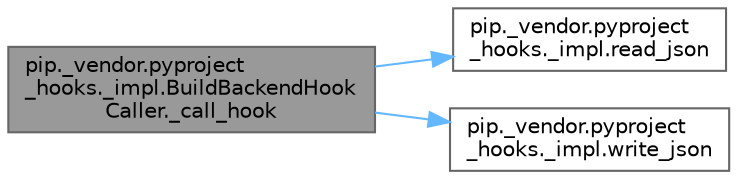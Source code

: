 digraph "pip._vendor.pyproject_hooks._impl.BuildBackendHookCaller._call_hook"
{
 // LATEX_PDF_SIZE
  bgcolor="transparent";
  edge [fontname=Helvetica,fontsize=10,labelfontname=Helvetica,labelfontsize=10];
  node [fontname=Helvetica,fontsize=10,shape=box,height=0.2,width=0.4];
  rankdir="LR";
  Node1 [id="Node000001",label="pip._vendor.pyproject\l_hooks._impl.BuildBackendHook\lCaller._call_hook",height=0.2,width=0.4,color="gray40", fillcolor="grey60", style="filled", fontcolor="black",tooltip=" "];
  Node1 -> Node2 [id="edge1_Node000001_Node000002",color="steelblue1",style="solid",tooltip=" "];
  Node2 [id="Node000002",label="pip._vendor.pyproject\l_hooks._impl.read_json",height=0.2,width=0.4,color="grey40", fillcolor="white", style="filled",URL="$namespacepip_1_1__vendor_1_1pyproject__hooks_1_1__impl.html#a731bea72269301821f6af281b9f3ec0f",tooltip=" "];
  Node1 -> Node3 [id="edge2_Node000001_Node000003",color="steelblue1",style="solid",tooltip=" "];
  Node3 [id="Node000003",label="pip._vendor.pyproject\l_hooks._impl.write_json",height=0.2,width=0.4,color="grey40", fillcolor="white", style="filled",URL="$namespacepip_1_1__vendor_1_1pyproject__hooks_1_1__impl.html#adb643ac2aaed36ed0d2afacceb262128",tooltip=" "];
}
